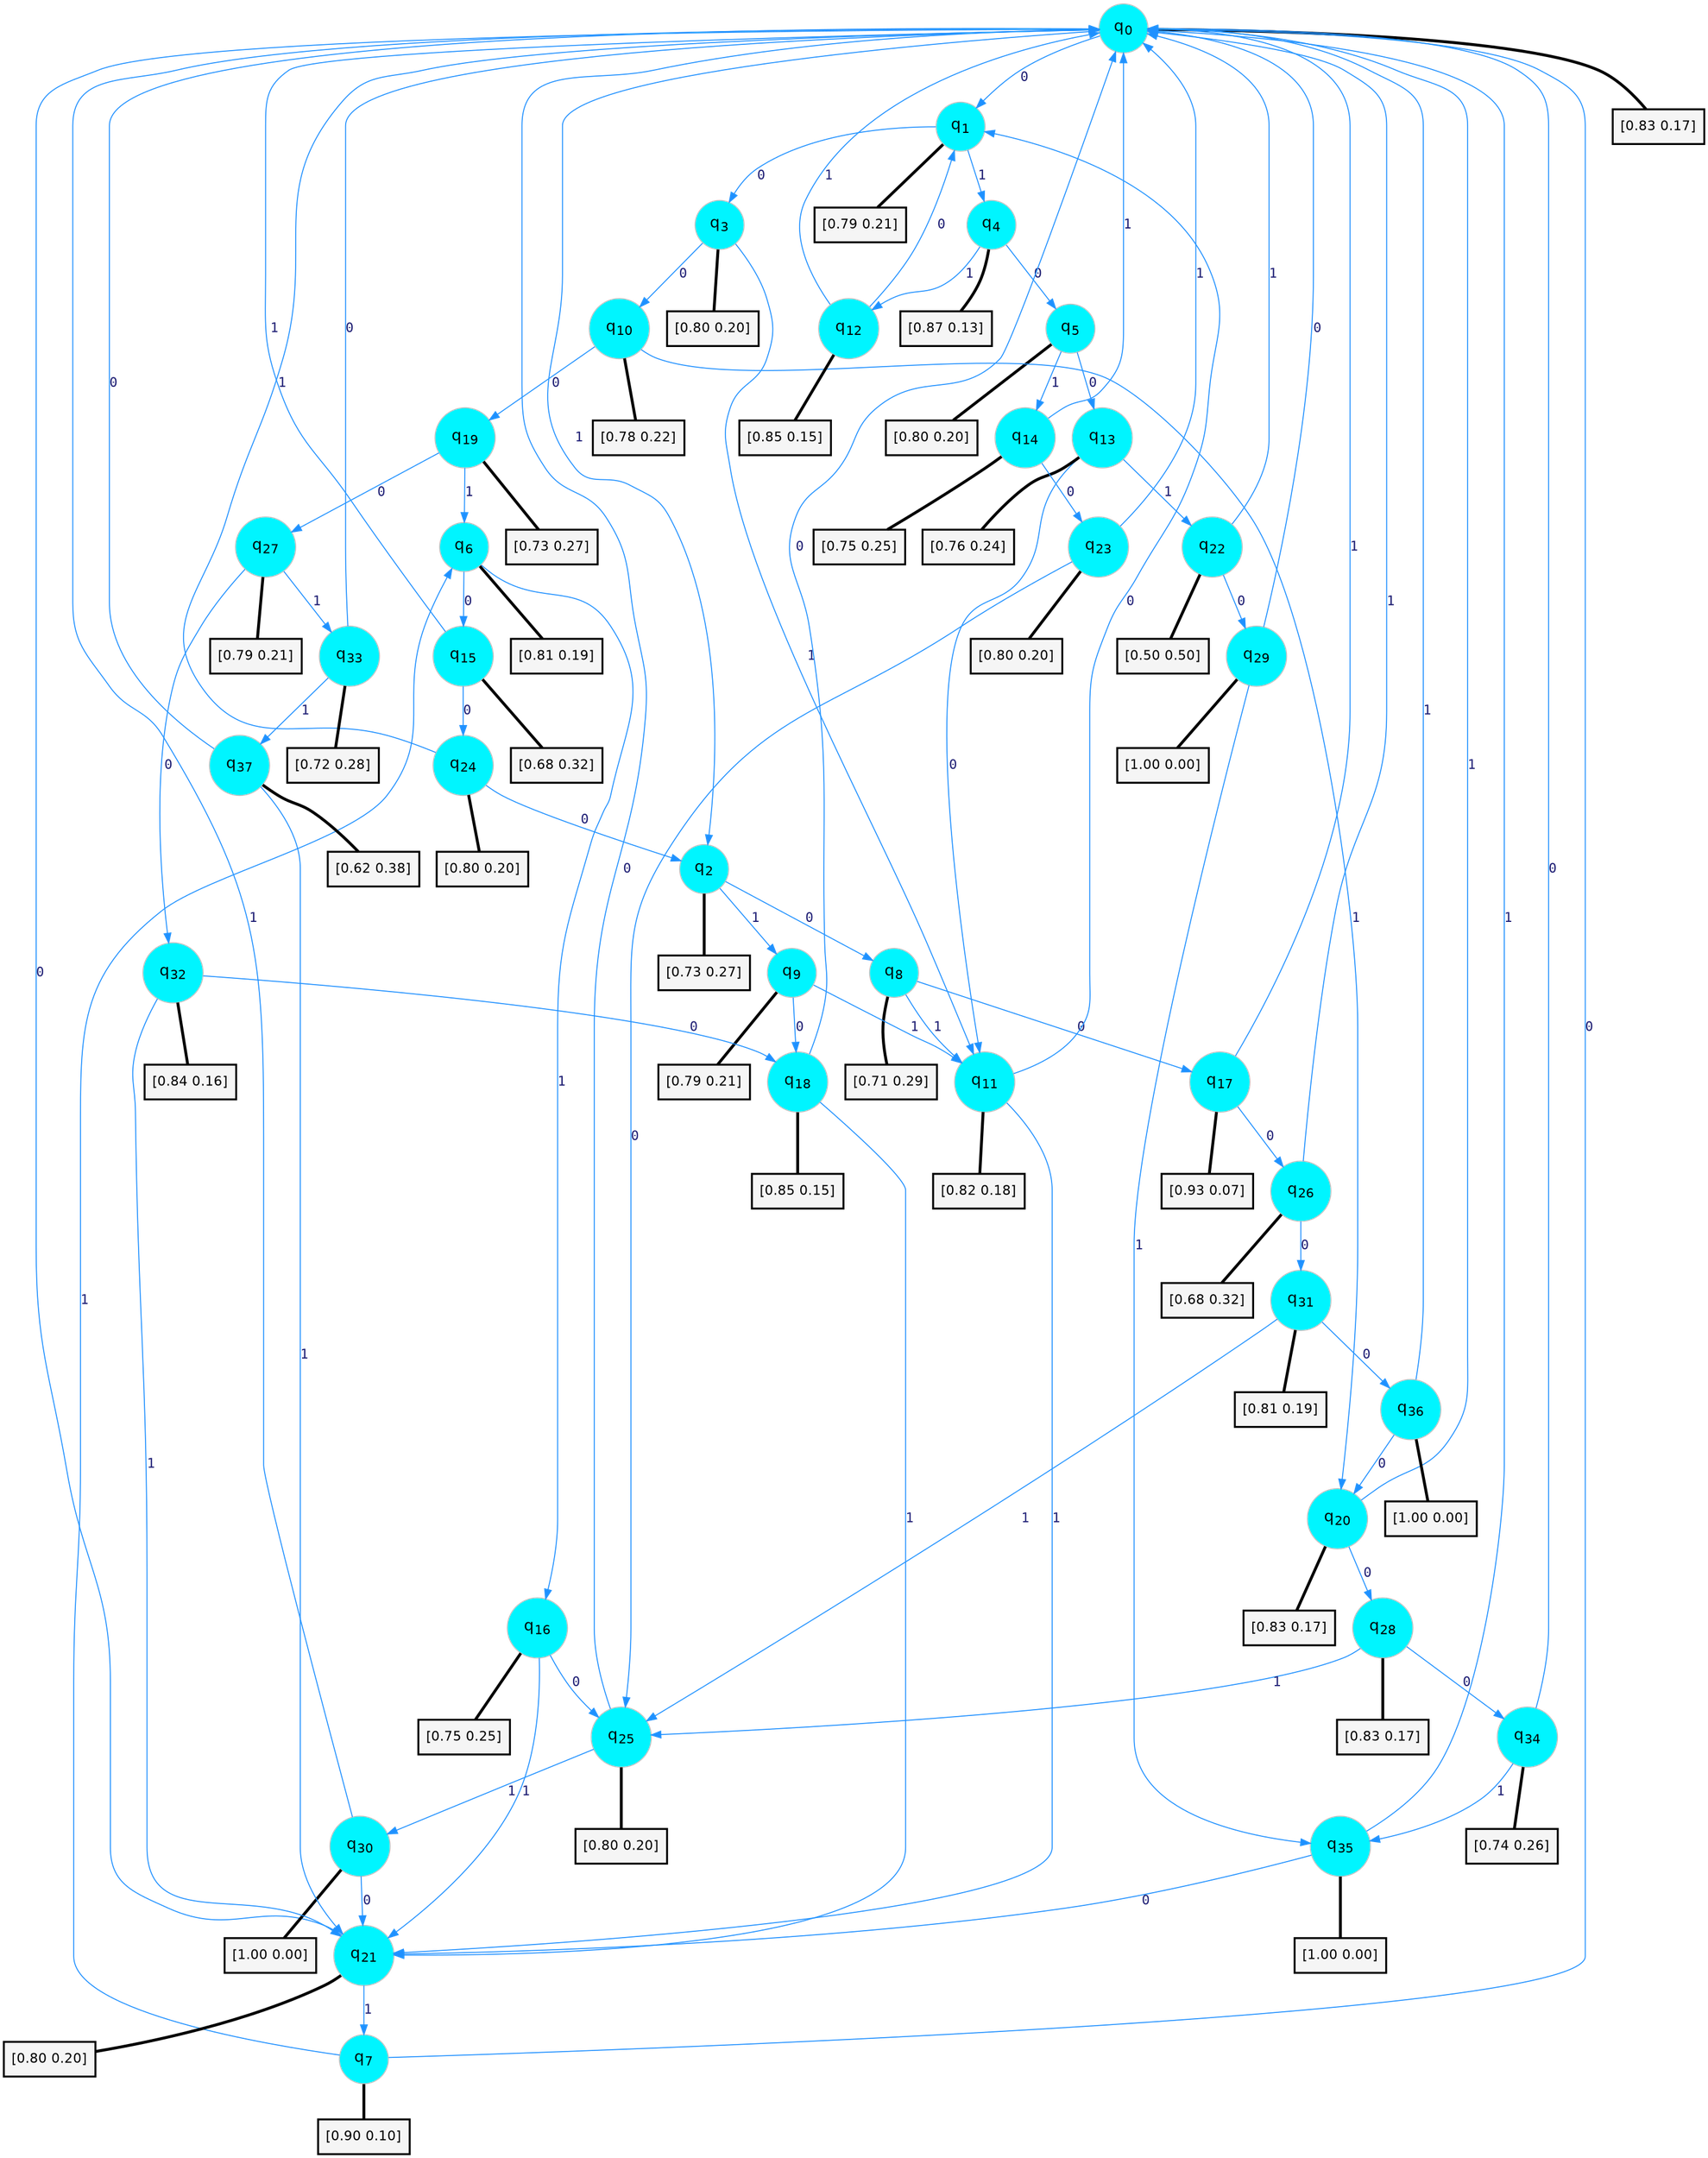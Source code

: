 digraph G {
graph [
bgcolor=transparent, dpi=300, rankdir=TD, size="40,25"];
node [
color=gray, fillcolor=turquoise1, fontcolor=black, fontname=Helvetica, fontsize=16, fontweight=bold, shape=circle, style=filled];
edge [
arrowsize=1, color=dodgerblue1, fontcolor=midnightblue, fontname=courier, fontweight=bold, penwidth=1, style=solid, weight=20];
0[label=<q<SUB>0</SUB>>];
1[label=<q<SUB>1</SUB>>];
2[label=<q<SUB>2</SUB>>];
3[label=<q<SUB>3</SUB>>];
4[label=<q<SUB>4</SUB>>];
5[label=<q<SUB>5</SUB>>];
6[label=<q<SUB>6</SUB>>];
7[label=<q<SUB>7</SUB>>];
8[label=<q<SUB>8</SUB>>];
9[label=<q<SUB>9</SUB>>];
10[label=<q<SUB>10</SUB>>];
11[label=<q<SUB>11</SUB>>];
12[label=<q<SUB>12</SUB>>];
13[label=<q<SUB>13</SUB>>];
14[label=<q<SUB>14</SUB>>];
15[label=<q<SUB>15</SUB>>];
16[label=<q<SUB>16</SUB>>];
17[label=<q<SUB>17</SUB>>];
18[label=<q<SUB>18</SUB>>];
19[label=<q<SUB>19</SUB>>];
20[label=<q<SUB>20</SUB>>];
21[label=<q<SUB>21</SUB>>];
22[label=<q<SUB>22</SUB>>];
23[label=<q<SUB>23</SUB>>];
24[label=<q<SUB>24</SUB>>];
25[label=<q<SUB>25</SUB>>];
26[label=<q<SUB>26</SUB>>];
27[label=<q<SUB>27</SUB>>];
28[label=<q<SUB>28</SUB>>];
29[label=<q<SUB>29</SUB>>];
30[label=<q<SUB>30</SUB>>];
31[label=<q<SUB>31</SUB>>];
32[label=<q<SUB>32</SUB>>];
33[label=<q<SUB>33</SUB>>];
34[label=<q<SUB>34</SUB>>];
35[label=<q<SUB>35</SUB>>];
36[label=<q<SUB>36</SUB>>];
37[label=<q<SUB>37</SUB>>];
38[label="[0.83 0.17]", shape=box,fontcolor=black, fontname=Helvetica, fontsize=14, penwidth=2, fillcolor=whitesmoke,color=black];
39[label="[0.79 0.21]", shape=box,fontcolor=black, fontname=Helvetica, fontsize=14, penwidth=2, fillcolor=whitesmoke,color=black];
40[label="[0.73 0.27]", shape=box,fontcolor=black, fontname=Helvetica, fontsize=14, penwidth=2, fillcolor=whitesmoke,color=black];
41[label="[0.80 0.20]", shape=box,fontcolor=black, fontname=Helvetica, fontsize=14, penwidth=2, fillcolor=whitesmoke,color=black];
42[label="[0.87 0.13]", shape=box,fontcolor=black, fontname=Helvetica, fontsize=14, penwidth=2, fillcolor=whitesmoke,color=black];
43[label="[0.80 0.20]", shape=box,fontcolor=black, fontname=Helvetica, fontsize=14, penwidth=2, fillcolor=whitesmoke,color=black];
44[label="[0.81 0.19]", shape=box,fontcolor=black, fontname=Helvetica, fontsize=14, penwidth=2, fillcolor=whitesmoke,color=black];
45[label="[0.90 0.10]", shape=box,fontcolor=black, fontname=Helvetica, fontsize=14, penwidth=2, fillcolor=whitesmoke,color=black];
46[label="[0.71 0.29]", shape=box,fontcolor=black, fontname=Helvetica, fontsize=14, penwidth=2, fillcolor=whitesmoke,color=black];
47[label="[0.79 0.21]", shape=box,fontcolor=black, fontname=Helvetica, fontsize=14, penwidth=2, fillcolor=whitesmoke,color=black];
48[label="[0.78 0.22]", shape=box,fontcolor=black, fontname=Helvetica, fontsize=14, penwidth=2, fillcolor=whitesmoke,color=black];
49[label="[0.82 0.18]", shape=box,fontcolor=black, fontname=Helvetica, fontsize=14, penwidth=2, fillcolor=whitesmoke,color=black];
50[label="[0.85 0.15]", shape=box,fontcolor=black, fontname=Helvetica, fontsize=14, penwidth=2, fillcolor=whitesmoke,color=black];
51[label="[0.76 0.24]", shape=box,fontcolor=black, fontname=Helvetica, fontsize=14, penwidth=2, fillcolor=whitesmoke,color=black];
52[label="[0.75 0.25]", shape=box,fontcolor=black, fontname=Helvetica, fontsize=14, penwidth=2, fillcolor=whitesmoke,color=black];
53[label="[0.68 0.32]", shape=box,fontcolor=black, fontname=Helvetica, fontsize=14, penwidth=2, fillcolor=whitesmoke,color=black];
54[label="[0.75 0.25]", shape=box,fontcolor=black, fontname=Helvetica, fontsize=14, penwidth=2, fillcolor=whitesmoke,color=black];
55[label="[0.93 0.07]", shape=box,fontcolor=black, fontname=Helvetica, fontsize=14, penwidth=2, fillcolor=whitesmoke,color=black];
56[label="[0.85 0.15]", shape=box,fontcolor=black, fontname=Helvetica, fontsize=14, penwidth=2, fillcolor=whitesmoke,color=black];
57[label="[0.73 0.27]", shape=box,fontcolor=black, fontname=Helvetica, fontsize=14, penwidth=2, fillcolor=whitesmoke,color=black];
58[label="[0.83 0.17]", shape=box,fontcolor=black, fontname=Helvetica, fontsize=14, penwidth=2, fillcolor=whitesmoke,color=black];
59[label="[0.80 0.20]", shape=box,fontcolor=black, fontname=Helvetica, fontsize=14, penwidth=2, fillcolor=whitesmoke,color=black];
60[label="[0.50 0.50]", shape=box,fontcolor=black, fontname=Helvetica, fontsize=14, penwidth=2, fillcolor=whitesmoke,color=black];
61[label="[0.80 0.20]", shape=box,fontcolor=black, fontname=Helvetica, fontsize=14, penwidth=2, fillcolor=whitesmoke,color=black];
62[label="[0.80 0.20]", shape=box,fontcolor=black, fontname=Helvetica, fontsize=14, penwidth=2, fillcolor=whitesmoke,color=black];
63[label="[0.80 0.20]", shape=box,fontcolor=black, fontname=Helvetica, fontsize=14, penwidth=2, fillcolor=whitesmoke,color=black];
64[label="[0.68 0.32]", shape=box,fontcolor=black, fontname=Helvetica, fontsize=14, penwidth=2, fillcolor=whitesmoke,color=black];
65[label="[0.79 0.21]", shape=box,fontcolor=black, fontname=Helvetica, fontsize=14, penwidth=2, fillcolor=whitesmoke,color=black];
66[label="[0.83 0.17]", shape=box,fontcolor=black, fontname=Helvetica, fontsize=14, penwidth=2, fillcolor=whitesmoke,color=black];
67[label="[1.00 0.00]", shape=box,fontcolor=black, fontname=Helvetica, fontsize=14, penwidth=2, fillcolor=whitesmoke,color=black];
68[label="[1.00 0.00]", shape=box,fontcolor=black, fontname=Helvetica, fontsize=14, penwidth=2, fillcolor=whitesmoke,color=black];
69[label="[0.81 0.19]", shape=box,fontcolor=black, fontname=Helvetica, fontsize=14, penwidth=2, fillcolor=whitesmoke,color=black];
70[label="[0.84 0.16]", shape=box,fontcolor=black, fontname=Helvetica, fontsize=14, penwidth=2, fillcolor=whitesmoke,color=black];
71[label="[0.72 0.28]", shape=box,fontcolor=black, fontname=Helvetica, fontsize=14, penwidth=2, fillcolor=whitesmoke,color=black];
72[label="[0.74 0.26]", shape=box,fontcolor=black, fontname=Helvetica, fontsize=14, penwidth=2, fillcolor=whitesmoke,color=black];
73[label="[1.00 0.00]", shape=box,fontcolor=black, fontname=Helvetica, fontsize=14, penwidth=2, fillcolor=whitesmoke,color=black];
74[label="[1.00 0.00]", shape=box,fontcolor=black, fontname=Helvetica, fontsize=14, penwidth=2, fillcolor=whitesmoke,color=black];
75[label="[0.62 0.38]", shape=box,fontcolor=black, fontname=Helvetica, fontsize=14, penwidth=2, fillcolor=whitesmoke,color=black];
0->1 [label=0];
0->2 [label=1];
0->38 [arrowhead=none, penwidth=3,color=black];
1->3 [label=0];
1->4 [label=1];
1->39 [arrowhead=none, penwidth=3,color=black];
2->8 [label=0];
2->9 [label=1];
2->40 [arrowhead=none, penwidth=3,color=black];
3->10 [label=0];
3->11 [label=1];
3->41 [arrowhead=none, penwidth=3,color=black];
4->5 [label=0];
4->12 [label=1];
4->42 [arrowhead=none, penwidth=3,color=black];
5->13 [label=0];
5->14 [label=1];
5->43 [arrowhead=none, penwidth=3,color=black];
6->15 [label=0];
6->16 [label=1];
6->44 [arrowhead=none, penwidth=3,color=black];
7->0 [label=0];
7->6 [label=1];
7->45 [arrowhead=none, penwidth=3,color=black];
8->17 [label=0];
8->11 [label=1];
8->46 [arrowhead=none, penwidth=3,color=black];
9->18 [label=0];
9->11 [label=1];
9->47 [arrowhead=none, penwidth=3,color=black];
10->19 [label=0];
10->20 [label=1];
10->48 [arrowhead=none, penwidth=3,color=black];
11->1 [label=0];
11->21 [label=1];
11->49 [arrowhead=none, penwidth=3,color=black];
12->1 [label=0];
12->0 [label=1];
12->50 [arrowhead=none, penwidth=3,color=black];
13->11 [label=0];
13->22 [label=1];
13->51 [arrowhead=none, penwidth=3,color=black];
14->23 [label=0];
14->0 [label=1];
14->52 [arrowhead=none, penwidth=3,color=black];
15->24 [label=0];
15->0 [label=1];
15->53 [arrowhead=none, penwidth=3,color=black];
16->25 [label=0];
16->21 [label=1];
16->54 [arrowhead=none, penwidth=3,color=black];
17->26 [label=0];
17->0 [label=1];
17->55 [arrowhead=none, penwidth=3,color=black];
18->0 [label=0];
18->21 [label=1];
18->56 [arrowhead=none, penwidth=3,color=black];
19->27 [label=0];
19->6 [label=1];
19->57 [arrowhead=none, penwidth=3,color=black];
20->28 [label=0];
20->0 [label=1];
20->58 [arrowhead=none, penwidth=3,color=black];
21->0 [label=0];
21->7 [label=1];
21->59 [arrowhead=none, penwidth=3,color=black];
22->29 [label=0];
22->0 [label=1];
22->60 [arrowhead=none, penwidth=3,color=black];
23->25 [label=0];
23->0 [label=1];
23->61 [arrowhead=none, penwidth=3,color=black];
24->2 [label=0];
24->0 [label=1];
24->62 [arrowhead=none, penwidth=3,color=black];
25->0 [label=0];
25->30 [label=1];
25->63 [arrowhead=none, penwidth=3,color=black];
26->31 [label=0];
26->0 [label=1];
26->64 [arrowhead=none, penwidth=3,color=black];
27->32 [label=0];
27->33 [label=1];
27->65 [arrowhead=none, penwidth=3,color=black];
28->34 [label=0];
28->25 [label=1];
28->66 [arrowhead=none, penwidth=3,color=black];
29->0 [label=0];
29->35 [label=1];
29->67 [arrowhead=none, penwidth=3,color=black];
30->21 [label=0];
30->0 [label=1];
30->68 [arrowhead=none, penwidth=3,color=black];
31->36 [label=0];
31->25 [label=1];
31->69 [arrowhead=none, penwidth=3,color=black];
32->18 [label=0];
32->21 [label=1];
32->70 [arrowhead=none, penwidth=3,color=black];
33->0 [label=0];
33->37 [label=1];
33->71 [arrowhead=none, penwidth=3,color=black];
34->0 [label=0];
34->35 [label=1];
34->72 [arrowhead=none, penwidth=3,color=black];
35->21 [label=0];
35->0 [label=1];
35->73 [arrowhead=none, penwidth=3,color=black];
36->20 [label=0];
36->0 [label=1];
36->74 [arrowhead=none, penwidth=3,color=black];
37->0 [label=0];
37->21 [label=1];
37->75 [arrowhead=none, penwidth=3,color=black];
}

